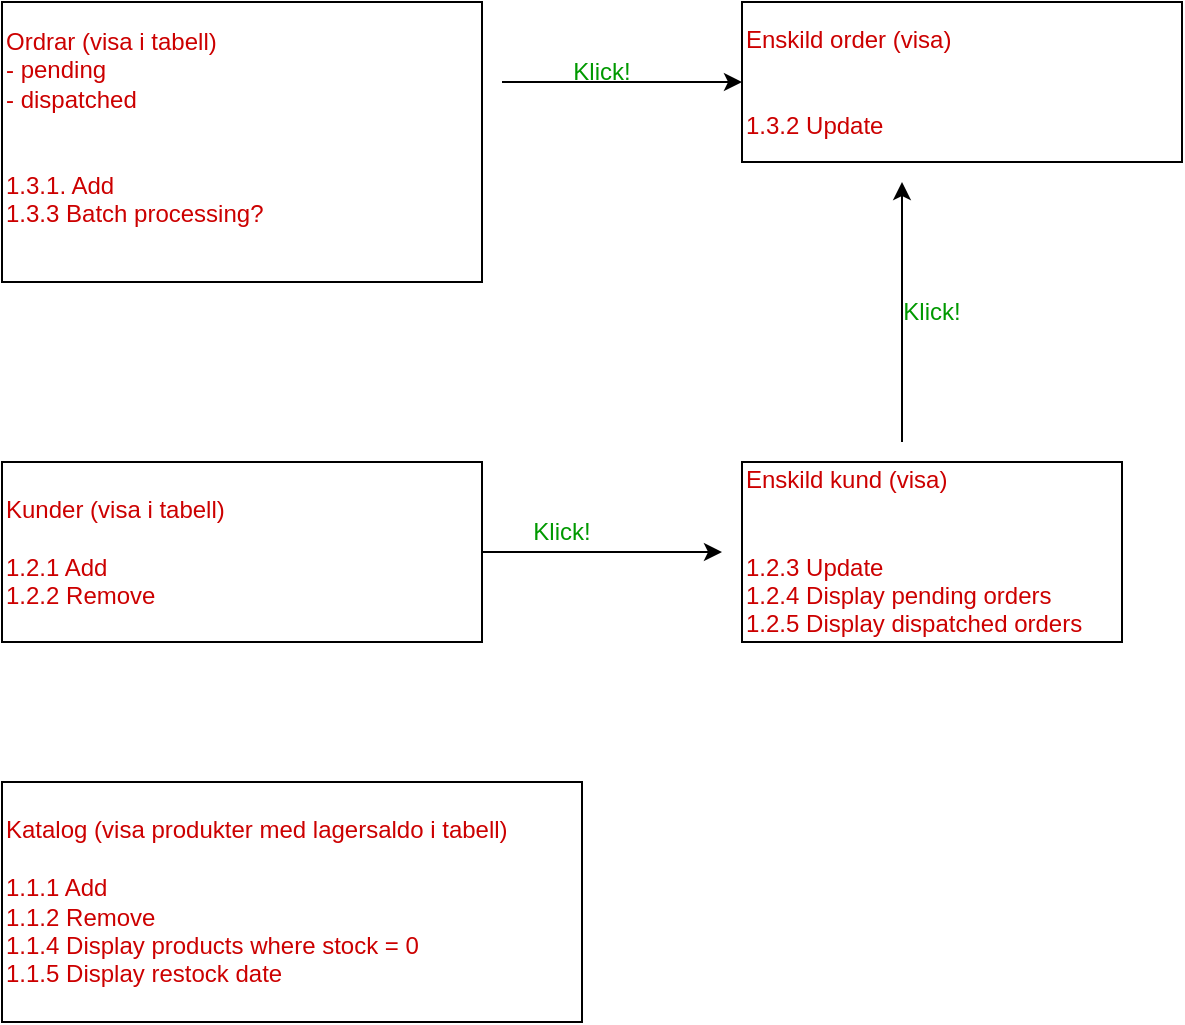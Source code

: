 <mxfile version="15.5.6" type="github">
  <diagram id="qybddvxphz85uGfFK7gH" name="Page-1">
    <mxGraphModel dx="1422" dy="780" grid="1" gridSize="10" guides="1" tooltips="1" connect="1" arrows="1" fold="1" page="1" pageScale="1" pageWidth="827" pageHeight="1169" math="0" shadow="0">
      <root>
        <mxCell id="0" />
        <mxCell id="1" parent="0" />
        <mxCell id="DNJbg20YgYzkptGiebf1-1" value="&lt;div align=&quot;left&quot;&gt;&lt;font color=&quot;#CC0000&quot;&gt;Ordrar (visa i tabell)&lt;br&gt;&lt;/font&gt;&lt;/div&gt;&lt;div align=&quot;left&quot;&gt;&lt;font color=&quot;#CC0000&quot;&gt;- pending &lt;br&gt;&lt;/font&gt;&lt;/div&gt;&lt;div align=&quot;left&quot;&gt;&lt;font color=&quot;#CC0000&quot;&gt;- dispatched &lt;br&gt;&lt;/font&gt;&lt;/div&gt;&lt;div align=&quot;left&quot;&gt;&lt;font color=&quot;#CC0000&quot;&gt;&lt;br&gt;&lt;/font&gt;&lt;/div&gt;&lt;div align=&quot;left&quot;&gt;&lt;font color=&quot;#CC0000&quot;&gt;&amp;nbsp;&lt;br&gt;&lt;/font&gt;&lt;/div&gt;&lt;div align=&quot;left&quot;&gt;&lt;font color=&quot;#CC0000&quot;&gt;1.3.1. Add&lt;/font&gt;&lt;/div&gt;&lt;div align=&quot;left&quot;&gt;&lt;font color=&quot;#CC0000&quot;&gt;1.3.3 Batch processing?&lt;/font&gt;&lt;/div&gt;&lt;div align=&quot;left&quot;&gt;&lt;font color=&quot;#CC0000&quot;&gt;&lt;br&gt;&lt;/font&gt;&lt;/div&gt;" style="rounded=0;whiteSpace=wrap;html=1;align=left;" vertex="1" parent="1">
          <mxGeometry x="70" y="50" width="240" height="140" as="geometry" />
        </mxCell>
        <mxCell id="DNJbg20YgYzkptGiebf1-2" value="&lt;div align=&quot;left&quot;&gt;&lt;font color=&quot;#CC0000&quot;&gt;Enskild order (visa)&lt;br&gt;&lt;/font&gt;&lt;/div&gt;&lt;div align=&quot;left&quot;&gt;&lt;font color=&quot;#CC0000&quot;&gt;&lt;br&gt;&lt;/font&gt;&lt;/div&gt;&lt;div align=&quot;left&quot;&gt;&lt;font color=&quot;#CC0000&quot;&gt;&lt;br&gt;&lt;/font&gt;&lt;/div&gt;&lt;div align=&quot;left&quot;&gt;&lt;font color=&quot;#CC0000&quot;&gt;1.3.2 Update&lt;br&gt;&lt;/font&gt;&lt;/div&gt;" style="rounded=0;whiteSpace=wrap;html=1;align=left;" vertex="1" parent="1">
          <mxGeometry x="440" y="50" width="220" height="80" as="geometry" />
        </mxCell>
        <mxCell id="DNJbg20YgYzkptGiebf1-3" value="" style="endArrow=classic;html=1;rounded=0;" edge="1" parent="1">
          <mxGeometry width="50" height="50" relative="1" as="geometry">
            <mxPoint x="320" y="90" as="sourcePoint" />
            <mxPoint x="440" y="90" as="targetPoint" />
          </mxGeometry>
        </mxCell>
        <mxCell id="DNJbg20YgYzkptGiebf1-4" value="&lt;font color=&quot;#009900&quot;&gt;Klick!&lt;/font&gt;" style="text;html=1;strokeColor=none;fillColor=none;align=center;verticalAlign=middle;whiteSpace=wrap;rounded=0;" vertex="1" parent="1">
          <mxGeometry x="340" y="70" width="60" height="30" as="geometry" />
        </mxCell>
        <mxCell id="DNJbg20YgYzkptGiebf1-5" value="&lt;div&gt;&lt;font color=&quot;#CC0000&quot;&gt;Kunder (visa i tabell)&lt;/font&gt;&lt;/div&gt;&lt;div&gt;&lt;font color=&quot;#CC0000&quot;&gt;&lt;br&gt;&lt;/font&gt;&lt;/div&gt;&lt;div&gt;&lt;font color=&quot;#CC0000&quot;&gt;1.2.1 Add&lt;/font&gt;&lt;/div&gt;&lt;div&gt;&lt;font color=&quot;#CC0000&quot;&gt;1.2.2 Remove&lt;br&gt;&lt;/font&gt;&lt;/div&gt;" style="rounded=0;whiteSpace=wrap;html=1;align=left;" vertex="1" parent="1">
          <mxGeometry x="70" y="280" width="240" height="90" as="geometry" />
        </mxCell>
        <mxCell id="DNJbg20YgYzkptGiebf1-6" value="&lt;div&gt;&lt;font color=&quot;#CC0000&quot;&gt;Enskild kund (visa)&lt;/font&gt;&lt;/div&gt;&lt;div&gt;&lt;font color=&quot;#CC0000&quot;&gt;&lt;br&gt;&lt;/font&gt;&lt;/div&gt;&lt;div&gt;&lt;font color=&quot;#CC0000&quot;&gt;&lt;br&gt;&lt;/font&gt;&lt;/div&gt;&lt;div&gt;&lt;font color=&quot;#CC0000&quot;&gt;1.2.3 Update&lt;/font&gt;&lt;/div&gt;&lt;div&gt;&lt;font color=&quot;#CC0000&quot;&gt;1.2.4 Display pending orders&lt;/font&gt;&lt;/div&gt;&lt;div&gt;&lt;font color=&quot;#CC0000&quot;&gt;1.2.5 Display dispatched orders&lt;br&gt;&lt;/font&gt;&lt;/div&gt;" style="rounded=0;whiteSpace=wrap;html=1;align=left;" vertex="1" parent="1">
          <mxGeometry x="440" y="280" width="190" height="90" as="geometry" />
        </mxCell>
        <mxCell id="DNJbg20YgYzkptGiebf1-7" value="" style="endArrow=classic;html=1;rounded=0;" edge="1" parent="1">
          <mxGeometry width="50" height="50" relative="1" as="geometry">
            <mxPoint x="520" y="270" as="sourcePoint" />
            <mxPoint x="520" y="140" as="targetPoint" />
          </mxGeometry>
        </mxCell>
        <mxCell id="DNJbg20YgYzkptGiebf1-8" value="&lt;font color=&quot;#009900&quot;&gt;Klick!&lt;/font&gt;" style="text;html=1;strokeColor=none;fillColor=none;align=center;verticalAlign=middle;whiteSpace=wrap;rounded=0;" vertex="1" parent="1">
          <mxGeometry x="505" y="190" width="60" height="30" as="geometry" />
        </mxCell>
        <mxCell id="DNJbg20YgYzkptGiebf1-9" value="&lt;div&gt;&lt;font color=&quot;#CC0000&quot;&gt;Katalog (visa produkter med lagersaldo i tabell)&lt;/font&gt;&lt;/div&gt;&lt;div&gt;&lt;font color=&quot;#CC0000&quot;&gt;&lt;br&gt;&lt;/font&gt;&lt;/div&gt;&lt;div&gt;&lt;font color=&quot;#CC0000&quot;&gt;1.1.1 Add&lt;/font&gt;&lt;/div&gt;&lt;div&gt;&lt;font color=&quot;#CC0000&quot;&gt;1.1.2 Remove&lt;/font&gt;&lt;/div&gt;&lt;div&gt;&lt;font color=&quot;#CC0000&quot;&gt;1.1.4 Display products where stock = 0&lt;br&gt;&lt;/font&gt;&lt;/div&gt;&lt;div&gt;&lt;font color=&quot;#CC0000&quot;&gt;1.1.5 Display restock date&lt;br&gt;&lt;/font&gt;&lt;/div&gt;" style="rounded=0;whiteSpace=wrap;html=1;align=left;" vertex="1" parent="1">
          <mxGeometry x="70" y="440" width="290" height="120" as="geometry" />
        </mxCell>
        <mxCell id="DNJbg20YgYzkptGiebf1-10" value="" style="endArrow=classic;html=1;rounded=0;exitX=1;exitY=0.5;exitDx=0;exitDy=0;" edge="1" parent="1" source="DNJbg20YgYzkptGiebf1-5">
          <mxGeometry width="50" height="50" relative="1" as="geometry">
            <mxPoint x="390" y="300" as="sourcePoint" />
            <mxPoint x="430" y="325" as="targetPoint" />
          </mxGeometry>
        </mxCell>
        <mxCell id="DNJbg20YgYzkptGiebf1-11" value="&lt;font color=&quot;#009900&quot;&gt;Klick!&lt;/font&gt;" style="text;html=1;strokeColor=none;fillColor=none;align=center;verticalAlign=middle;whiteSpace=wrap;rounded=0;" vertex="1" parent="1">
          <mxGeometry x="320" y="300" width="60" height="30" as="geometry" />
        </mxCell>
      </root>
    </mxGraphModel>
  </diagram>
</mxfile>
